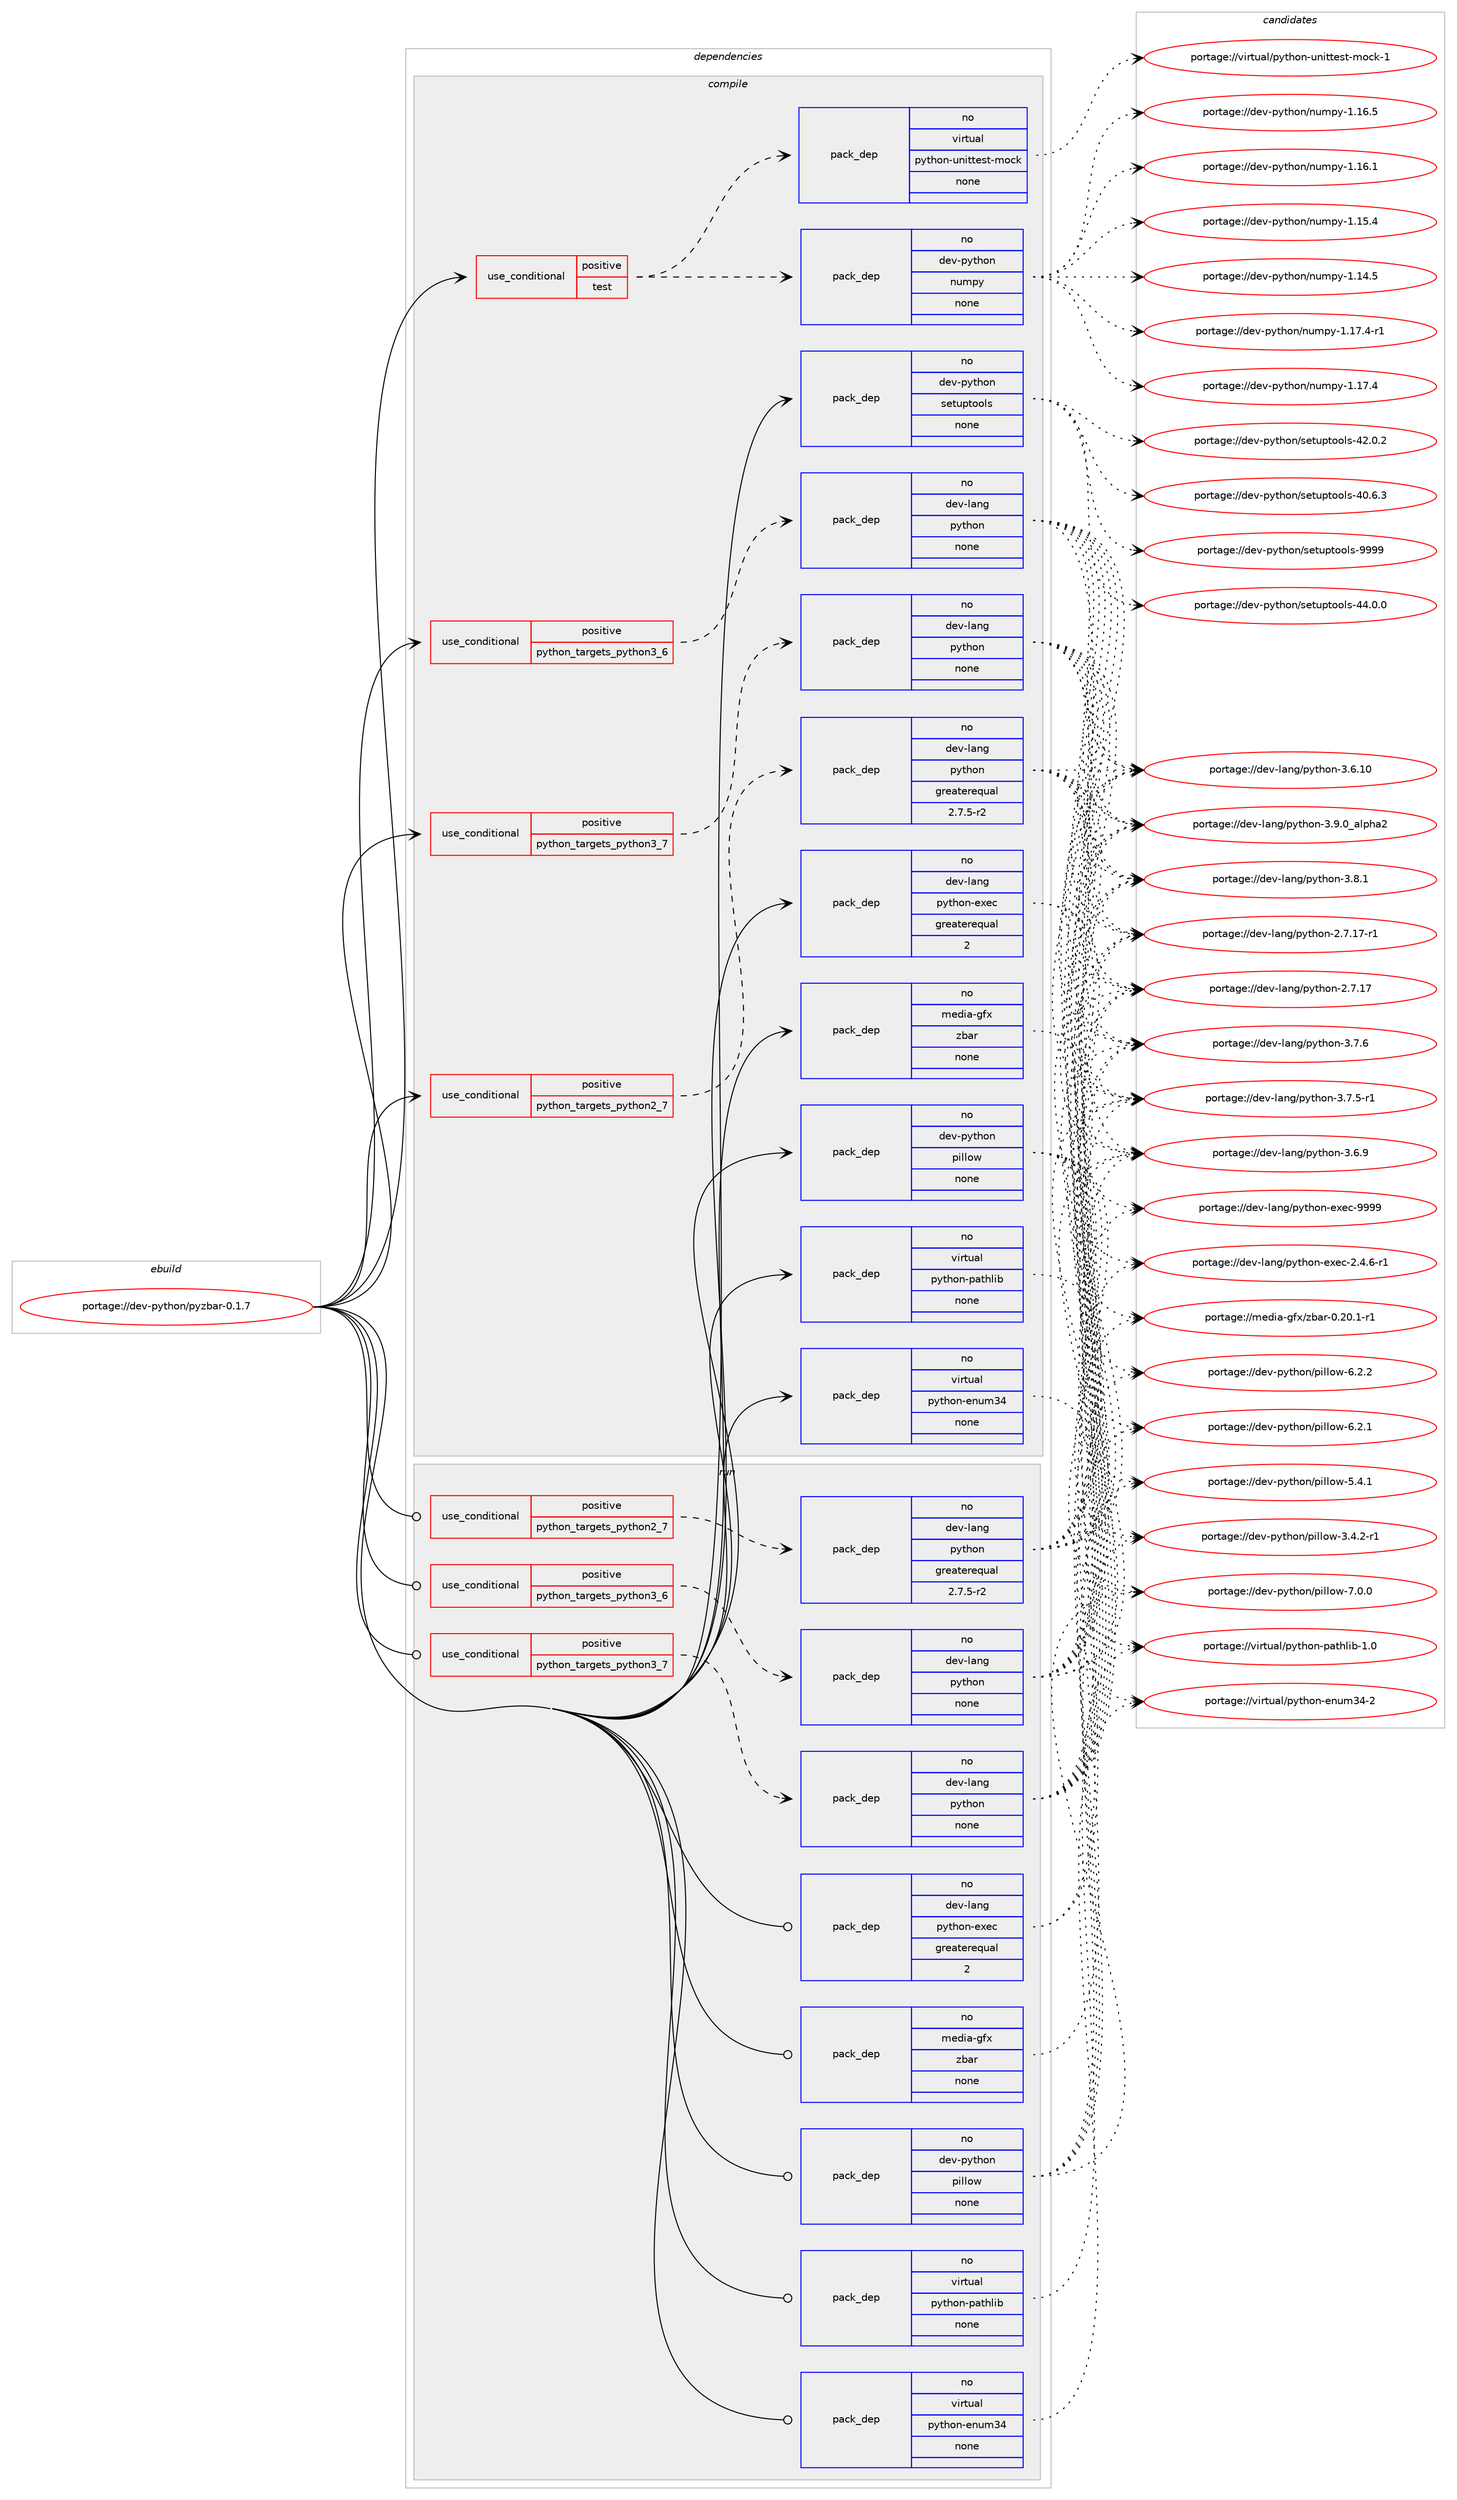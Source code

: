 digraph prolog {

# *************
# Graph options
# *************

newrank=true;
concentrate=true;
compound=true;
graph [rankdir=LR,fontname=Helvetica,fontsize=10,ranksep=1.5];#, ranksep=2.5, nodesep=0.2];
edge  [arrowhead=vee];
node  [fontname=Helvetica,fontsize=10];

# **********
# The ebuild
# **********

subgraph cluster_leftcol {
color=gray;
rank=same;
label=<<i>ebuild</i>>;
id [label="portage://dev-python/pyzbar-0.1.7", color=red, width=4, href="../dev-python/pyzbar-0.1.7.svg"];
}

# ****************
# The dependencies
# ****************

subgraph cluster_midcol {
color=gray;
label=<<i>dependencies</i>>;
subgraph cluster_compile {
fillcolor="#eeeeee";
style=filled;
label=<<i>compile</i>>;
subgraph cond107124 {
dependency429511 [label=<<TABLE BORDER="0" CELLBORDER="1" CELLSPACING="0" CELLPADDING="4"><TR><TD ROWSPAN="3" CELLPADDING="10">use_conditional</TD></TR><TR><TD>positive</TD></TR><TR><TD>python_targets_python2_7</TD></TR></TABLE>>, shape=none, color=red];
subgraph pack317486 {
dependency429512 [label=<<TABLE BORDER="0" CELLBORDER="1" CELLSPACING="0" CELLPADDING="4" WIDTH="220"><TR><TD ROWSPAN="6" CELLPADDING="30">pack_dep</TD></TR><TR><TD WIDTH="110">no</TD></TR><TR><TD>dev-lang</TD></TR><TR><TD>python</TD></TR><TR><TD>greaterequal</TD></TR><TR><TD>2.7.5-r2</TD></TR></TABLE>>, shape=none, color=blue];
}
dependency429511:e -> dependency429512:w [weight=20,style="dashed",arrowhead="vee"];
}
id:e -> dependency429511:w [weight=20,style="solid",arrowhead="vee"];
subgraph cond107125 {
dependency429513 [label=<<TABLE BORDER="0" CELLBORDER="1" CELLSPACING="0" CELLPADDING="4"><TR><TD ROWSPAN="3" CELLPADDING="10">use_conditional</TD></TR><TR><TD>positive</TD></TR><TR><TD>python_targets_python3_6</TD></TR></TABLE>>, shape=none, color=red];
subgraph pack317487 {
dependency429514 [label=<<TABLE BORDER="0" CELLBORDER="1" CELLSPACING="0" CELLPADDING="4" WIDTH="220"><TR><TD ROWSPAN="6" CELLPADDING="30">pack_dep</TD></TR><TR><TD WIDTH="110">no</TD></TR><TR><TD>dev-lang</TD></TR><TR><TD>python</TD></TR><TR><TD>none</TD></TR><TR><TD></TD></TR></TABLE>>, shape=none, color=blue];
}
dependency429513:e -> dependency429514:w [weight=20,style="dashed",arrowhead="vee"];
}
id:e -> dependency429513:w [weight=20,style="solid",arrowhead="vee"];
subgraph cond107126 {
dependency429515 [label=<<TABLE BORDER="0" CELLBORDER="1" CELLSPACING="0" CELLPADDING="4"><TR><TD ROWSPAN="3" CELLPADDING="10">use_conditional</TD></TR><TR><TD>positive</TD></TR><TR><TD>python_targets_python3_7</TD></TR></TABLE>>, shape=none, color=red];
subgraph pack317488 {
dependency429516 [label=<<TABLE BORDER="0" CELLBORDER="1" CELLSPACING="0" CELLPADDING="4" WIDTH="220"><TR><TD ROWSPAN="6" CELLPADDING="30">pack_dep</TD></TR><TR><TD WIDTH="110">no</TD></TR><TR><TD>dev-lang</TD></TR><TR><TD>python</TD></TR><TR><TD>none</TD></TR><TR><TD></TD></TR></TABLE>>, shape=none, color=blue];
}
dependency429515:e -> dependency429516:w [weight=20,style="dashed",arrowhead="vee"];
}
id:e -> dependency429515:w [weight=20,style="solid",arrowhead="vee"];
subgraph cond107127 {
dependency429517 [label=<<TABLE BORDER="0" CELLBORDER="1" CELLSPACING="0" CELLPADDING="4"><TR><TD ROWSPAN="3" CELLPADDING="10">use_conditional</TD></TR><TR><TD>positive</TD></TR><TR><TD>test</TD></TR></TABLE>>, shape=none, color=red];
subgraph pack317489 {
dependency429518 [label=<<TABLE BORDER="0" CELLBORDER="1" CELLSPACING="0" CELLPADDING="4" WIDTH="220"><TR><TD ROWSPAN="6" CELLPADDING="30">pack_dep</TD></TR><TR><TD WIDTH="110">no</TD></TR><TR><TD>virtual</TD></TR><TR><TD>python-unittest-mock</TD></TR><TR><TD>none</TD></TR><TR><TD></TD></TR></TABLE>>, shape=none, color=blue];
}
dependency429517:e -> dependency429518:w [weight=20,style="dashed",arrowhead="vee"];
subgraph pack317490 {
dependency429519 [label=<<TABLE BORDER="0" CELLBORDER="1" CELLSPACING="0" CELLPADDING="4" WIDTH="220"><TR><TD ROWSPAN="6" CELLPADDING="30">pack_dep</TD></TR><TR><TD WIDTH="110">no</TD></TR><TR><TD>dev-python</TD></TR><TR><TD>numpy</TD></TR><TR><TD>none</TD></TR><TR><TD></TD></TR></TABLE>>, shape=none, color=blue];
}
dependency429517:e -> dependency429519:w [weight=20,style="dashed",arrowhead="vee"];
}
id:e -> dependency429517:w [weight=20,style="solid",arrowhead="vee"];
subgraph pack317491 {
dependency429520 [label=<<TABLE BORDER="0" CELLBORDER="1" CELLSPACING="0" CELLPADDING="4" WIDTH="220"><TR><TD ROWSPAN="6" CELLPADDING="30">pack_dep</TD></TR><TR><TD WIDTH="110">no</TD></TR><TR><TD>dev-lang</TD></TR><TR><TD>python-exec</TD></TR><TR><TD>greaterequal</TD></TR><TR><TD>2</TD></TR></TABLE>>, shape=none, color=blue];
}
id:e -> dependency429520:w [weight=20,style="solid",arrowhead="vee"];
subgraph pack317492 {
dependency429521 [label=<<TABLE BORDER="0" CELLBORDER="1" CELLSPACING="0" CELLPADDING="4" WIDTH="220"><TR><TD ROWSPAN="6" CELLPADDING="30">pack_dep</TD></TR><TR><TD WIDTH="110">no</TD></TR><TR><TD>dev-python</TD></TR><TR><TD>pillow</TD></TR><TR><TD>none</TD></TR><TR><TD></TD></TR></TABLE>>, shape=none, color=blue];
}
id:e -> dependency429521:w [weight=20,style="solid",arrowhead="vee"];
subgraph pack317493 {
dependency429522 [label=<<TABLE BORDER="0" CELLBORDER="1" CELLSPACING="0" CELLPADDING="4" WIDTH="220"><TR><TD ROWSPAN="6" CELLPADDING="30">pack_dep</TD></TR><TR><TD WIDTH="110">no</TD></TR><TR><TD>dev-python</TD></TR><TR><TD>setuptools</TD></TR><TR><TD>none</TD></TR><TR><TD></TD></TR></TABLE>>, shape=none, color=blue];
}
id:e -> dependency429522:w [weight=20,style="solid",arrowhead="vee"];
subgraph pack317494 {
dependency429523 [label=<<TABLE BORDER="0" CELLBORDER="1" CELLSPACING="0" CELLPADDING="4" WIDTH="220"><TR><TD ROWSPAN="6" CELLPADDING="30">pack_dep</TD></TR><TR><TD WIDTH="110">no</TD></TR><TR><TD>media-gfx</TD></TR><TR><TD>zbar</TD></TR><TR><TD>none</TD></TR><TR><TD></TD></TR></TABLE>>, shape=none, color=blue];
}
id:e -> dependency429523:w [weight=20,style="solid",arrowhead="vee"];
subgraph pack317495 {
dependency429524 [label=<<TABLE BORDER="0" CELLBORDER="1" CELLSPACING="0" CELLPADDING="4" WIDTH="220"><TR><TD ROWSPAN="6" CELLPADDING="30">pack_dep</TD></TR><TR><TD WIDTH="110">no</TD></TR><TR><TD>virtual</TD></TR><TR><TD>python-enum34</TD></TR><TR><TD>none</TD></TR><TR><TD></TD></TR></TABLE>>, shape=none, color=blue];
}
id:e -> dependency429524:w [weight=20,style="solid",arrowhead="vee"];
subgraph pack317496 {
dependency429525 [label=<<TABLE BORDER="0" CELLBORDER="1" CELLSPACING="0" CELLPADDING="4" WIDTH="220"><TR><TD ROWSPAN="6" CELLPADDING="30">pack_dep</TD></TR><TR><TD WIDTH="110">no</TD></TR><TR><TD>virtual</TD></TR><TR><TD>python-pathlib</TD></TR><TR><TD>none</TD></TR><TR><TD></TD></TR></TABLE>>, shape=none, color=blue];
}
id:e -> dependency429525:w [weight=20,style="solid",arrowhead="vee"];
}
subgraph cluster_compileandrun {
fillcolor="#eeeeee";
style=filled;
label=<<i>compile and run</i>>;
}
subgraph cluster_run {
fillcolor="#eeeeee";
style=filled;
label=<<i>run</i>>;
subgraph cond107128 {
dependency429526 [label=<<TABLE BORDER="0" CELLBORDER="1" CELLSPACING="0" CELLPADDING="4"><TR><TD ROWSPAN="3" CELLPADDING="10">use_conditional</TD></TR><TR><TD>positive</TD></TR><TR><TD>python_targets_python2_7</TD></TR></TABLE>>, shape=none, color=red];
subgraph pack317497 {
dependency429527 [label=<<TABLE BORDER="0" CELLBORDER="1" CELLSPACING="0" CELLPADDING="4" WIDTH="220"><TR><TD ROWSPAN="6" CELLPADDING="30">pack_dep</TD></TR><TR><TD WIDTH="110">no</TD></TR><TR><TD>dev-lang</TD></TR><TR><TD>python</TD></TR><TR><TD>greaterequal</TD></TR><TR><TD>2.7.5-r2</TD></TR></TABLE>>, shape=none, color=blue];
}
dependency429526:e -> dependency429527:w [weight=20,style="dashed",arrowhead="vee"];
}
id:e -> dependency429526:w [weight=20,style="solid",arrowhead="odot"];
subgraph cond107129 {
dependency429528 [label=<<TABLE BORDER="0" CELLBORDER="1" CELLSPACING="0" CELLPADDING="4"><TR><TD ROWSPAN="3" CELLPADDING="10">use_conditional</TD></TR><TR><TD>positive</TD></TR><TR><TD>python_targets_python3_6</TD></TR></TABLE>>, shape=none, color=red];
subgraph pack317498 {
dependency429529 [label=<<TABLE BORDER="0" CELLBORDER="1" CELLSPACING="0" CELLPADDING="4" WIDTH="220"><TR><TD ROWSPAN="6" CELLPADDING="30">pack_dep</TD></TR><TR><TD WIDTH="110">no</TD></TR><TR><TD>dev-lang</TD></TR><TR><TD>python</TD></TR><TR><TD>none</TD></TR><TR><TD></TD></TR></TABLE>>, shape=none, color=blue];
}
dependency429528:e -> dependency429529:w [weight=20,style="dashed",arrowhead="vee"];
}
id:e -> dependency429528:w [weight=20,style="solid",arrowhead="odot"];
subgraph cond107130 {
dependency429530 [label=<<TABLE BORDER="0" CELLBORDER="1" CELLSPACING="0" CELLPADDING="4"><TR><TD ROWSPAN="3" CELLPADDING="10">use_conditional</TD></TR><TR><TD>positive</TD></TR><TR><TD>python_targets_python3_7</TD></TR></TABLE>>, shape=none, color=red];
subgraph pack317499 {
dependency429531 [label=<<TABLE BORDER="0" CELLBORDER="1" CELLSPACING="0" CELLPADDING="4" WIDTH="220"><TR><TD ROWSPAN="6" CELLPADDING="30">pack_dep</TD></TR><TR><TD WIDTH="110">no</TD></TR><TR><TD>dev-lang</TD></TR><TR><TD>python</TD></TR><TR><TD>none</TD></TR><TR><TD></TD></TR></TABLE>>, shape=none, color=blue];
}
dependency429530:e -> dependency429531:w [weight=20,style="dashed",arrowhead="vee"];
}
id:e -> dependency429530:w [weight=20,style="solid",arrowhead="odot"];
subgraph pack317500 {
dependency429532 [label=<<TABLE BORDER="0" CELLBORDER="1" CELLSPACING="0" CELLPADDING="4" WIDTH="220"><TR><TD ROWSPAN="6" CELLPADDING="30">pack_dep</TD></TR><TR><TD WIDTH="110">no</TD></TR><TR><TD>dev-lang</TD></TR><TR><TD>python-exec</TD></TR><TR><TD>greaterequal</TD></TR><TR><TD>2</TD></TR></TABLE>>, shape=none, color=blue];
}
id:e -> dependency429532:w [weight=20,style="solid",arrowhead="odot"];
subgraph pack317501 {
dependency429533 [label=<<TABLE BORDER="0" CELLBORDER="1" CELLSPACING="0" CELLPADDING="4" WIDTH="220"><TR><TD ROWSPAN="6" CELLPADDING="30">pack_dep</TD></TR><TR><TD WIDTH="110">no</TD></TR><TR><TD>dev-python</TD></TR><TR><TD>pillow</TD></TR><TR><TD>none</TD></TR><TR><TD></TD></TR></TABLE>>, shape=none, color=blue];
}
id:e -> dependency429533:w [weight=20,style="solid",arrowhead="odot"];
subgraph pack317502 {
dependency429534 [label=<<TABLE BORDER="0" CELLBORDER="1" CELLSPACING="0" CELLPADDING="4" WIDTH="220"><TR><TD ROWSPAN="6" CELLPADDING="30">pack_dep</TD></TR><TR><TD WIDTH="110">no</TD></TR><TR><TD>media-gfx</TD></TR><TR><TD>zbar</TD></TR><TR><TD>none</TD></TR><TR><TD></TD></TR></TABLE>>, shape=none, color=blue];
}
id:e -> dependency429534:w [weight=20,style="solid",arrowhead="odot"];
subgraph pack317503 {
dependency429535 [label=<<TABLE BORDER="0" CELLBORDER="1" CELLSPACING="0" CELLPADDING="4" WIDTH="220"><TR><TD ROWSPAN="6" CELLPADDING="30">pack_dep</TD></TR><TR><TD WIDTH="110">no</TD></TR><TR><TD>virtual</TD></TR><TR><TD>python-enum34</TD></TR><TR><TD>none</TD></TR><TR><TD></TD></TR></TABLE>>, shape=none, color=blue];
}
id:e -> dependency429535:w [weight=20,style="solid",arrowhead="odot"];
subgraph pack317504 {
dependency429536 [label=<<TABLE BORDER="0" CELLBORDER="1" CELLSPACING="0" CELLPADDING="4" WIDTH="220"><TR><TD ROWSPAN="6" CELLPADDING="30">pack_dep</TD></TR><TR><TD WIDTH="110">no</TD></TR><TR><TD>virtual</TD></TR><TR><TD>python-pathlib</TD></TR><TR><TD>none</TD></TR><TR><TD></TD></TR></TABLE>>, shape=none, color=blue];
}
id:e -> dependency429536:w [weight=20,style="solid",arrowhead="odot"];
}
}

# **************
# The candidates
# **************

subgraph cluster_choices {
rank=same;
color=gray;
label=<<i>candidates</i>>;

subgraph choice317486 {
color=black;
nodesep=1;
choice10010111845108971101034711212111610411111045514657464895971081121049750 [label="portage://dev-lang/python-3.9.0_alpha2", color=red, width=4,href="../dev-lang/python-3.9.0_alpha2.svg"];
choice100101118451089711010347112121116104111110455146564649 [label="portage://dev-lang/python-3.8.1", color=red, width=4,href="../dev-lang/python-3.8.1.svg"];
choice100101118451089711010347112121116104111110455146554654 [label="portage://dev-lang/python-3.7.6", color=red, width=4,href="../dev-lang/python-3.7.6.svg"];
choice1001011184510897110103471121211161041111104551465546534511449 [label="portage://dev-lang/python-3.7.5-r1", color=red, width=4,href="../dev-lang/python-3.7.5-r1.svg"];
choice100101118451089711010347112121116104111110455146544657 [label="portage://dev-lang/python-3.6.9", color=red, width=4,href="../dev-lang/python-3.6.9.svg"];
choice10010111845108971101034711212111610411111045514654464948 [label="portage://dev-lang/python-3.6.10", color=red, width=4,href="../dev-lang/python-3.6.10.svg"];
choice100101118451089711010347112121116104111110455046554649554511449 [label="portage://dev-lang/python-2.7.17-r1", color=red, width=4,href="../dev-lang/python-2.7.17-r1.svg"];
choice10010111845108971101034711212111610411111045504655464955 [label="portage://dev-lang/python-2.7.17", color=red, width=4,href="../dev-lang/python-2.7.17.svg"];
dependency429512:e -> choice10010111845108971101034711212111610411111045514657464895971081121049750:w [style=dotted,weight="100"];
dependency429512:e -> choice100101118451089711010347112121116104111110455146564649:w [style=dotted,weight="100"];
dependency429512:e -> choice100101118451089711010347112121116104111110455146554654:w [style=dotted,weight="100"];
dependency429512:e -> choice1001011184510897110103471121211161041111104551465546534511449:w [style=dotted,weight="100"];
dependency429512:e -> choice100101118451089711010347112121116104111110455146544657:w [style=dotted,weight="100"];
dependency429512:e -> choice10010111845108971101034711212111610411111045514654464948:w [style=dotted,weight="100"];
dependency429512:e -> choice100101118451089711010347112121116104111110455046554649554511449:w [style=dotted,weight="100"];
dependency429512:e -> choice10010111845108971101034711212111610411111045504655464955:w [style=dotted,weight="100"];
}
subgraph choice317487 {
color=black;
nodesep=1;
choice10010111845108971101034711212111610411111045514657464895971081121049750 [label="portage://dev-lang/python-3.9.0_alpha2", color=red, width=4,href="../dev-lang/python-3.9.0_alpha2.svg"];
choice100101118451089711010347112121116104111110455146564649 [label="portage://dev-lang/python-3.8.1", color=red, width=4,href="../dev-lang/python-3.8.1.svg"];
choice100101118451089711010347112121116104111110455146554654 [label="portage://dev-lang/python-3.7.6", color=red, width=4,href="../dev-lang/python-3.7.6.svg"];
choice1001011184510897110103471121211161041111104551465546534511449 [label="portage://dev-lang/python-3.7.5-r1", color=red, width=4,href="../dev-lang/python-3.7.5-r1.svg"];
choice100101118451089711010347112121116104111110455146544657 [label="portage://dev-lang/python-3.6.9", color=red, width=4,href="../dev-lang/python-3.6.9.svg"];
choice10010111845108971101034711212111610411111045514654464948 [label="portage://dev-lang/python-3.6.10", color=red, width=4,href="../dev-lang/python-3.6.10.svg"];
choice100101118451089711010347112121116104111110455046554649554511449 [label="portage://dev-lang/python-2.7.17-r1", color=red, width=4,href="../dev-lang/python-2.7.17-r1.svg"];
choice10010111845108971101034711212111610411111045504655464955 [label="portage://dev-lang/python-2.7.17", color=red, width=4,href="../dev-lang/python-2.7.17.svg"];
dependency429514:e -> choice10010111845108971101034711212111610411111045514657464895971081121049750:w [style=dotted,weight="100"];
dependency429514:e -> choice100101118451089711010347112121116104111110455146564649:w [style=dotted,weight="100"];
dependency429514:e -> choice100101118451089711010347112121116104111110455146554654:w [style=dotted,weight="100"];
dependency429514:e -> choice1001011184510897110103471121211161041111104551465546534511449:w [style=dotted,weight="100"];
dependency429514:e -> choice100101118451089711010347112121116104111110455146544657:w [style=dotted,weight="100"];
dependency429514:e -> choice10010111845108971101034711212111610411111045514654464948:w [style=dotted,weight="100"];
dependency429514:e -> choice100101118451089711010347112121116104111110455046554649554511449:w [style=dotted,weight="100"];
dependency429514:e -> choice10010111845108971101034711212111610411111045504655464955:w [style=dotted,weight="100"];
}
subgraph choice317488 {
color=black;
nodesep=1;
choice10010111845108971101034711212111610411111045514657464895971081121049750 [label="portage://dev-lang/python-3.9.0_alpha2", color=red, width=4,href="../dev-lang/python-3.9.0_alpha2.svg"];
choice100101118451089711010347112121116104111110455146564649 [label="portage://dev-lang/python-3.8.1", color=red, width=4,href="../dev-lang/python-3.8.1.svg"];
choice100101118451089711010347112121116104111110455146554654 [label="portage://dev-lang/python-3.7.6", color=red, width=4,href="../dev-lang/python-3.7.6.svg"];
choice1001011184510897110103471121211161041111104551465546534511449 [label="portage://dev-lang/python-3.7.5-r1", color=red, width=4,href="../dev-lang/python-3.7.5-r1.svg"];
choice100101118451089711010347112121116104111110455146544657 [label="portage://dev-lang/python-3.6.9", color=red, width=4,href="../dev-lang/python-3.6.9.svg"];
choice10010111845108971101034711212111610411111045514654464948 [label="portage://dev-lang/python-3.6.10", color=red, width=4,href="../dev-lang/python-3.6.10.svg"];
choice100101118451089711010347112121116104111110455046554649554511449 [label="portage://dev-lang/python-2.7.17-r1", color=red, width=4,href="../dev-lang/python-2.7.17-r1.svg"];
choice10010111845108971101034711212111610411111045504655464955 [label="portage://dev-lang/python-2.7.17", color=red, width=4,href="../dev-lang/python-2.7.17.svg"];
dependency429516:e -> choice10010111845108971101034711212111610411111045514657464895971081121049750:w [style=dotted,weight="100"];
dependency429516:e -> choice100101118451089711010347112121116104111110455146564649:w [style=dotted,weight="100"];
dependency429516:e -> choice100101118451089711010347112121116104111110455146554654:w [style=dotted,weight="100"];
dependency429516:e -> choice1001011184510897110103471121211161041111104551465546534511449:w [style=dotted,weight="100"];
dependency429516:e -> choice100101118451089711010347112121116104111110455146544657:w [style=dotted,weight="100"];
dependency429516:e -> choice10010111845108971101034711212111610411111045514654464948:w [style=dotted,weight="100"];
dependency429516:e -> choice100101118451089711010347112121116104111110455046554649554511449:w [style=dotted,weight="100"];
dependency429516:e -> choice10010111845108971101034711212111610411111045504655464955:w [style=dotted,weight="100"];
}
subgraph choice317489 {
color=black;
nodesep=1;
choice11810511411611797108471121211161041111104511711010511611610111511645109111991074549 [label="portage://virtual/python-unittest-mock-1", color=red, width=4,href="../virtual/python-unittest-mock-1.svg"];
dependency429518:e -> choice11810511411611797108471121211161041111104511711010511611610111511645109111991074549:w [style=dotted,weight="100"];
}
subgraph choice317490 {
color=black;
nodesep=1;
choice1001011184511212111610411111047110117109112121454946495546524511449 [label="portage://dev-python/numpy-1.17.4-r1", color=red, width=4,href="../dev-python/numpy-1.17.4-r1.svg"];
choice100101118451121211161041111104711011710911212145494649554652 [label="portage://dev-python/numpy-1.17.4", color=red, width=4,href="../dev-python/numpy-1.17.4.svg"];
choice100101118451121211161041111104711011710911212145494649544653 [label="portage://dev-python/numpy-1.16.5", color=red, width=4,href="../dev-python/numpy-1.16.5.svg"];
choice100101118451121211161041111104711011710911212145494649544649 [label="portage://dev-python/numpy-1.16.1", color=red, width=4,href="../dev-python/numpy-1.16.1.svg"];
choice100101118451121211161041111104711011710911212145494649534652 [label="portage://dev-python/numpy-1.15.4", color=red, width=4,href="../dev-python/numpy-1.15.4.svg"];
choice100101118451121211161041111104711011710911212145494649524653 [label="portage://dev-python/numpy-1.14.5", color=red, width=4,href="../dev-python/numpy-1.14.5.svg"];
dependency429519:e -> choice1001011184511212111610411111047110117109112121454946495546524511449:w [style=dotted,weight="100"];
dependency429519:e -> choice100101118451121211161041111104711011710911212145494649554652:w [style=dotted,weight="100"];
dependency429519:e -> choice100101118451121211161041111104711011710911212145494649544653:w [style=dotted,weight="100"];
dependency429519:e -> choice100101118451121211161041111104711011710911212145494649544649:w [style=dotted,weight="100"];
dependency429519:e -> choice100101118451121211161041111104711011710911212145494649534652:w [style=dotted,weight="100"];
dependency429519:e -> choice100101118451121211161041111104711011710911212145494649524653:w [style=dotted,weight="100"];
}
subgraph choice317491 {
color=black;
nodesep=1;
choice10010111845108971101034711212111610411111045101120101994557575757 [label="portage://dev-lang/python-exec-9999", color=red, width=4,href="../dev-lang/python-exec-9999.svg"];
choice10010111845108971101034711212111610411111045101120101994550465246544511449 [label="portage://dev-lang/python-exec-2.4.6-r1", color=red, width=4,href="../dev-lang/python-exec-2.4.6-r1.svg"];
dependency429520:e -> choice10010111845108971101034711212111610411111045101120101994557575757:w [style=dotted,weight="100"];
dependency429520:e -> choice10010111845108971101034711212111610411111045101120101994550465246544511449:w [style=dotted,weight="100"];
}
subgraph choice317492 {
color=black;
nodesep=1;
choice1001011184511212111610411111047112105108108111119455546484648 [label="portage://dev-python/pillow-7.0.0", color=red, width=4,href="../dev-python/pillow-7.0.0.svg"];
choice1001011184511212111610411111047112105108108111119455446504650 [label="portage://dev-python/pillow-6.2.2", color=red, width=4,href="../dev-python/pillow-6.2.2.svg"];
choice1001011184511212111610411111047112105108108111119455446504649 [label="portage://dev-python/pillow-6.2.1", color=red, width=4,href="../dev-python/pillow-6.2.1.svg"];
choice1001011184511212111610411111047112105108108111119455346524649 [label="portage://dev-python/pillow-5.4.1", color=red, width=4,href="../dev-python/pillow-5.4.1.svg"];
choice10010111845112121116104111110471121051081081111194551465246504511449 [label="portage://dev-python/pillow-3.4.2-r1", color=red, width=4,href="../dev-python/pillow-3.4.2-r1.svg"];
dependency429521:e -> choice1001011184511212111610411111047112105108108111119455546484648:w [style=dotted,weight="100"];
dependency429521:e -> choice1001011184511212111610411111047112105108108111119455446504650:w [style=dotted,weight="100"];
dependency429521:e -> choice1001011184511212111610411111047112105108108111119455446504649:w [style=dotted,weight="100"];
dependency429521:e -> choice1001011184511212111610411111047112105108108111119455346524649:w [style=dotted,weight="100"];
dependency429521:e -> choice10010111845112121116104111110471121051081081111194551465246504511449:w [style=dotted,weight="100"];
}
subgraph choice317493 {
color=black;
nodesep=1;
choice10010111845112121116104111110471151011161171121161111111081154557575757 [label="portage://dev-python/setuptools-9999", color=red, width=4,href="../dev-python/setuptools-9999.svg"];
choice100101118451121211161041111104711510111611711211611111110811545525246484648 [label="portage://dev-python/setuptools-44.0.0", color=red, width=4,href="../dev-python/setuptools-44.0.0.svg"];
choice100101118451121211161041111104711510111611711211611111110811545525046484650 [label="portage://dev-python/setuptools-42.0.2", color=red, width=4,href="../dev-python/setuptools-42.0.2.svg"];
choice100101118451121211161041111104711510111611711211611111110811545524846544651 [label="portage://dev-python/setuptools-40.6.3", color=red, width=4,href="../dev-python/setuptools-40.6.3.svg"];
dependency429522:e -> choice10010111845112121116104111110471151011161171121161111111081154557575757:w [style=dotted,weight="100"];
dependency429522:e -> choice100101118451121211161041111104711510111611711211611111110811545525246484648:w [style=dotted,weight="100"];
dependency429522:e -> choice100101118451121211161041111104711510111611711211611111110811545525046484650:w [style=dotted,weight="100"];
dependency429522:e -> choice100101118451121211161041111104711510111611711211611111110811545524846544651:w [style=dotted,weight="100"];
}
subgraph choice317494 {
color=black;
nodesep=1;
choice1091011001059745103102120471229897114454846504846494511449 [label="portage://media-gfx/zbar-0.20.1-r1", color=red, width=4,href="../media-gfx/zbar-0.20.1-r1.svg"];
dependency429523:e -> choice1091011001059745103102120471229897114454846504846494511449:w [style=dotted,weight="100"];
}
subgraph choice317495 {
color=black;
nodesep=1;
choice11810511411611797108471121211161041111104510111011710951524550 [label="portage://virtual/python-enum34-2", color=red, width=4,href="../virtual/python-enum34-2.svg"];
dependency429524:e -> choice11810511411611797108471121211161041111104510111011710951524550:w [style=dotted,weight="100"];
}
subgraph choice317496 {
color=black;
nodesep=1;
choice118105114116117971084711212111610411111045112971161041081059845494648 [label="portage://virtual/python-pathlib-1.0", color=red, width=4,href="../virtual/python-pathlib-1.0.svg"];
dependency429525:e -> choice118105114116117971084711212111610411111045112971161041081059845494648:w [style=dotted,weight="100"];
}
subgraph choice317497 {
color=black;
nodesep=1;
choice10010111845108971101034711212111610411111045514657464895971081121049750 [label="portage://dev-lang/python-3.9.0_alpha2", color=red, width=4,href="../dev-lang/python-3.9.0_alpha2.svg"];
choice100101118451089711010347112121116104111110455146564649 [label="portage://dev-lang/python-3.8.1", color=red, width=4,href="../dev-lang/python-3.8.1.svg"];
choice100101118451089711010347112121116104111110455146554654 [label="portage://dev-lang/python-3.7.6", color=red, width=4,href="../dev-lang/python-3.7.6.svg"];
choice1001011184510897110103471121211161041111104551465546534511449 [label="portage://dev-lang/python-3.7.5-r1", color=red, width=4,href="../dev-lang/python-3.7.5-r1.svg"];
choice100101118451089711010347112121116104111110455146544657 [label="portage://dev-lang/python-3.6.9", color=red, width=4,href="../dev-lang/python-3.6.9.svg"];
choice10010111845108971101034711212111610411111045514654464948 [label="portage://dev-lang/python-3.6.10", color=red, width=4,href="../dev-lang/python-3.6.10.svg"];
choice100101118451089711010347112121116104111110455046554649554511449 [label="portage://dev-lang/python-2.7.17-r1", color=red, width=4,href="../dev-lang/python-2.7.17-r1.svg"];
choice10010111845108971101034711212111610411111045504655464955 [label="portage://dev-lang/python-2.7.17", color=red, width=4,href="../dev-lang/python-2.7.17.svg"];
dependency429527:e -> choice10010111845108971101034711212111610411111045514657464895971081121049750:w [style=dotted,weight="100"];
dependency429527:e -> choice100101118451089711010347112121116104111110455146564649:w [style=dotted,weight="100"];
dependency429527:e -> choice100101118451089711010347112121116104111110455146554654:w [style=dotted,weight="100"];
dependency429527:e -> choice1001011184510897110103471121211161041111104551465546534511449:w [style=dotted,weight="100"];
dependency429527:e -> choice100101118451089711010347112121116104111110455146544657:w [style=dotted,weight="100"];
dependency429527:e -> choice10010111845108971101034711212111610411111045514654464948:w [style=dotted,weight="100"];
dependency429527:e -> choice100101118451089711010347112121116104111110455046554649554511449:w [style=dotted,weight="100"];
dependency429527:e -> choice10010111845108971101034711212111610411111045504655464955:w [style=dotted,weight="100"];
}
subgraph choice317498 {
color=black;
nodesep=1;
choice10010111845108971101034711212111610411111045514657464895971081121049750 [label="portage://dev-lang/python-3.9.0_alpha2", color=red, width=4,href="../dev-lang/python-3.9.0_alpha2.svg"];
choice100101118451089711010347112121116104111110455146564649 [label="portage://dev-lang/python-3.8.1", color=red, width=4,href="../dev-lang/python-3.8.1.svg"];
choice100101118451089711010347112121116104111110455146554654 [label="portage://dev-lang/python-3.7.6", color=red, width=4,href="../dev-lang/python-3.7.6.svg"];
choice1001011184510897110103471121211161041111104551465546534511449 [label="portage://dev-lang/python-3.7.5-r1", color=red, width=4,href="../dev-lang/python-3.7.5-r1.svg"];
choice100101118451089711010347112121116104111110455146544657 [label="portage://dev-lang/python-3.6.9", color=red, width=4,href="../dev-lang/python-3.6.9.svg"];
choice10010111845108971101034711212111610411111045514654464948 [label="portage://dev-lang/python-3.6.10", color=red, width=4,href="../dev-lang/python-3.6.10.svg"];
choice100101118451089711010347112121116104111110455046554649554511449 [label="portage://dev-lang/python-2.7.17-r1", color=red, width=4,href="../dev-lang/python-2.7.17-r1.svg"];
choice10010111845108971101034711212111610411111045504655464955 [label="portage://dev-lang/python-2.7.17", color=red, width=4,href="../dev-lang/python-2.7.17.svg"];
dependency429529:e -> choice10010111845108971101034711212111610411111045514657464895971081121049750:w [style=dotted,weight="100"];
dependency429529:e -> choice100101118451089711010347112121116104111110455146564649:w [style=dotted,weight="100"];
dependency429529:e -> choice100101118451089711010347112121116104111110455146554654:w [style=dotted,weight="100"];
dependency429529:e -> choice1001011184510897110103471121211161041111104551465546534511449:w [style=dotted,weight="100"];
dependency429529:e -> choice100101118451089711010347112121116104111110455146544657:w [style=dotted,weight="100"];
dependency429529:e -> choice10010111845108971101034711212111610411111045514654464948:w [style=dotted,weight="100"];
dependency429529:e -> choice100101118451089711010347112121116104111110455046554649554511449:w [style=dotted,weight="100"];
dependency429529:e -> choice10010111845108971101034711212111610411111045504655464955:w [style=dotted,weight="100"];
}
subgraph choice317499 {
color=black;
nodesep=1;
choice10010111845108971101034711212111610411111045514657464895971081121049750 [label="portage://dev-lang/python-3.9.0_alpha2", color=red, width=4,href="../dev-lang/python-3.9.0_alpha2.svg"];
choice100101118451089711010347112121116104111110455146564649 [label="portage://dev-lang/python-3.8.1", color=red, width=4,href="../dev-lang/python-3.8.1.svg"];
choice100101118451089711010347112121116104111110455146554654 [label="portage://dev-lang/python-3.7.6", color=red, width=4,href="../dev-lang/python-3.7.6.svg"];
choice1001011184510897110103471121211161041111104551465546534511449 [label="portage://dev-lang/python-3.7.5-r1", color=red, width=4,href="../dev-lang/python-3.7.5-r1.svg"];
choice100101118451089711010347112121116104111110455146544657 [label="portage://dev-lang/python-3.6.9", color=red, width=4,href="../dev-lang/python-3.6.9.svg"];
choice10010111845108971101034711212111610411111045514654464948 [label="portage://dev-lang/python-3.6.10", color=red, width=4,href="../dev-lang/python-3.6.10.svg"];
choice100101118451089711010347112121116104111110455046554649554511449 [label="portage://dev-lang/python-2.7.17-r1", color=red, width=4,href="../dev-lang/python-2.7.17-r1.svg"];
choice10010111845108971101034711212111610411111045504655464955 [label="portage://dev-lang/python-2.7.17", color=red, width=4,href="../dev-lang/python-2.7.17.svg"];
dependency429531:e -> choice10010111845108971101034711212111610411111045514657464895971081121049750:w [style=dotted,weight="100"];
dependency429531:e -> choice100101118451089711010347112121116104111110455146564649:w [style=dotted,weight="100"];
dependency429531:e -> choice100101118451089711010347112121116104111110455146554654:w [style=dotted,weight="100"];
dependency429531:e -> choice1001011184510897110103471121211161041111104551465546534511449:w [style=dotted,weight="100"];
dependency429531:e -> choice100101118451089711010347112121116104111110455146544657:w [style=dotted,weight="100"];
dependency429531:e -> choice10010111845108971101034711212111610411111045514654464948:w [style=dotted,weight="100"];
dependency429531:e -> choice100101118451089711010347112121116104111110455046554649554511449:w [style=dotted,weight="100"];
dependency429531:e -> choice10010111845108971101034711212111610411111045504655464955:w [style=dotted,weight="100"];
}
subgraph choice317500 {
color=black;
nodesep=1;
choice10010111845108971101034711212111610411111045101120101994557575757 [label="portage://dev-lang/python-exec-9999", color=red, width=4,href="../dev-lang/python-exec-9999.svg"];
choice10010111845108971101034711212111610411111045101120101994550465246544511449 [label="portage://dev-lang/python-exec-2.4.6-r1", color=red, width=4,href="../dev-lang/python-exec-2.4.6-r1.svg"];
dependency429532:e -> choice10010111845108971101034711212111610411111045101120101994557575757:w [style=dotted,weight="100"];
dependency429532:e -> choice10010111845108971101034711212111610411111045101120101994550465246544511449:w [style=dotted,weight="100"];
}
subgraph choice317501 {
color=black;
nodesep=1;
choice1001011184511212111610411111047112105108108111119455546484648 [label="portage://dev-python/pillow-7.0.0", color=red, width=4,href="../dev-python/pillow-7.0.0.svg"];
choice1001011184511212111610411111047112105108108111119455446504650 [label="portage://dev-python/pillow-6.2.2", color=red, width=4,href="../dev-python/pillow-6.2.2.svg"];
choice1001011184511212111610411111047112105108108111119455446504649 [label="portage://dev-python/pillow-6.2.1", color=red, width=4,href="../dev-python/pillow-6.2.1.svg"];
choice1001011184511212111610411111047112105108108111119455346524649 [label="portage://dev-python/pillow-5.4.1", color=red, width=4,href="../dev-python/pillow-5.4.1.svg"];
choice10010111845112121116104111110471121051081081111194551465246504511449 [label="portage://dev-python/pillow-3.4.2-r1", color=red, width=4,href="../dev-python/pillow-3.4.2-r1.svg"];
dependency429533:e -> choice1001011184511212111610411111047112105108108111119455546484648:w [style=dotted,weight="100"];
dependency429533:e -> choice1001011184511212111610411111047112105108108111119455446504650:w [style=dotted,weight="100"];
dependency429533:e -> choice1001011184511212111610411111047112105108108111119455446504649:w [style=dotted,weight="100"];
dependency429533:e -> choice1001011184511212111610411111047112105108108111119455346524649:w [style=dotted,weight="100"];
dependency429533:e -> choice10010111845112121116104111110471121051081081111194551465246504511449:w [style=dotted,weight="100"];
}
subgraph choice317502 {
color=black;
nodesep=1;
choice1091011001059745103102120471229897114454846504846494511449 [label="portage://media-gfx/zbar-0.20.1-r1", color=red, width=4,href="../media-gfx/zbar-0.20.1-r1.svg"];
dependency429534:e -> choice1091011001059745103102120471229897114454846504846494511449:w [style=dotted,weight="100"];
}
subgraph choice317503 {
color=black;
nodesep=1;
choice11810511411611797108471121211161041111104510111011710951524550 [label="portage://virtual/python-enum34-2", color=red, width=4,href="../virtual/python-enum34-2.svg"];
dependency429535:e -> choice11810511411611797108471121211161041111104510111011710951524550:w [style=dotted,weight="100"];
}
subgraph choice317504 {
color=black;
nodesep=1;
choice118105114116117971084711212111610411111045112971161041081059845494648 [label="portage://virtual/python-pathlib-1.0", color=red, width=4,href="../virtual/python-pathlib-1.0.svg"];
dependency429536:e -> choice118105114116117971084711212111610411111045112971161041081059845494648:w [style=dotted,weight="100"];
}
}

}
